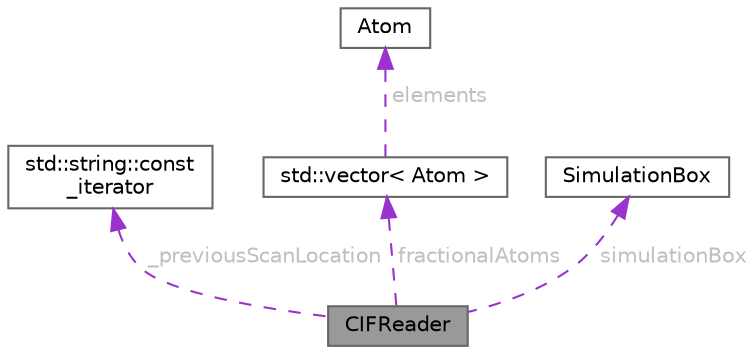 digraph "CIFReader"
{
 // LATEX_PDF_SIZE
  bgcolor="transparent";
  edge [fontname=Helvetica,fontsize=10,labelfontname=Helvetica,labelfontsize=10];
  node [fontname=Helvetica,fontsize=10,shape=box,height=0.2,width=0.4];
  Node1 [id="Node000001",label="CIFReader",height=0.2,width=0.4,color="gray40", fillcolor="grey60", style="filled", fontcolor="black",tooltip="Handles the parsing of CIF (Crystallographic Information File) data."];
  Node2 -> Node1 [id="edge1_Node000001_Node000002",dir="back",color="darkorchid3",style="dashed",tooltip=" ",label=" _previousScanLocation",fontcolor="grey" ];
  Node2 [id="Node000002",label="std::string::const\l_iterator",height=0.2,width=0.4,color="gray40", fillcolor="white", style="filled",tooltip=" "];
  Node3 -> Node1 [id="edge2_Node000001_Node000003",dir="back",color="darkorchid3",style="dashed",tooltip=" ",label=" fractionalAtoms",fontcolor="grey" ];
  Node3 [id="Node000003",label="std::vector\< Atom \>",height=0.2,width=0.4,color="gray40", fillcolor="white", style="filled",tooltip=" "];
  Node4 -> Node3 [id="edge3_Node000003_Node000004",dir="back",color="darkorchid3",style="dashed",tooltip=" ",label=" elements",fontcolor="grey" ];
  Node4 [id="Node000004",label="Atom",height=0.2,width=0.4,color="gray40", fillcolor="white", style="filled",URL="$structAtom.html",tooltip="Represents an atom in the simulation system."];
  Node5 -> Node1 [id="edge4_Node000001_Node000005",dir="back",color="darkorchid3",style="dashed",tooltip=" ",label=" simulationBox",fontcolor="grey" ];
  Node5 [id="Node000005",label="SimulationBox",height=0.2,width=0.4,color="gray40", fillcolor="white", style="filled",URL="$structSimulationBox.html",tooltip="Represents a simulation box used in simulations."];
}
